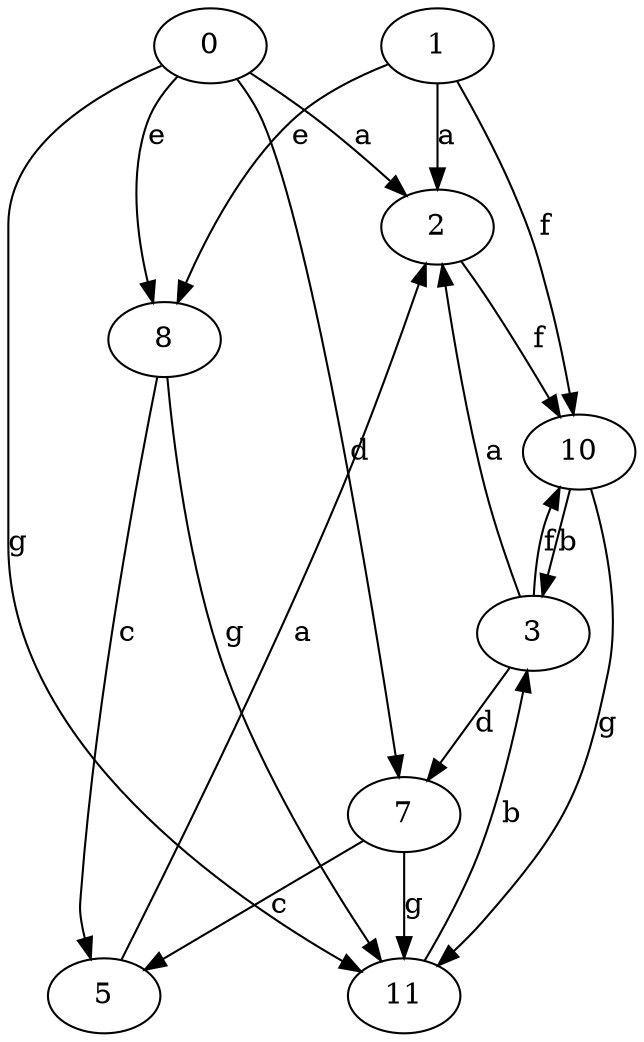 strict digraph  {
1;
2;
3;
5;
7;
8;
0;
10;
11;
1 -> 2  [label=a];
1 -> 8  [label=e];
1 -> 10  [label=f];
2 -> 10  [label=f];
3 -> 2  [label=a];
3 -> 7  [label=d];
3 -> 10  [label=f];
5 -> 2  [label=a];
7 -> 5  [label=c];
7 -> 11  [label=g];
8 -> 5  [label=c];
8 -> 11  [label=g];
0 -> 2  [label=a];
0 -> 7  [label=d];
0 -> 8  [label=e];
0 -> 11  [label=g];
10 -> 3  [label=b];
10 -> 11  [label=g];
11 -> 3  [label=b];
}
